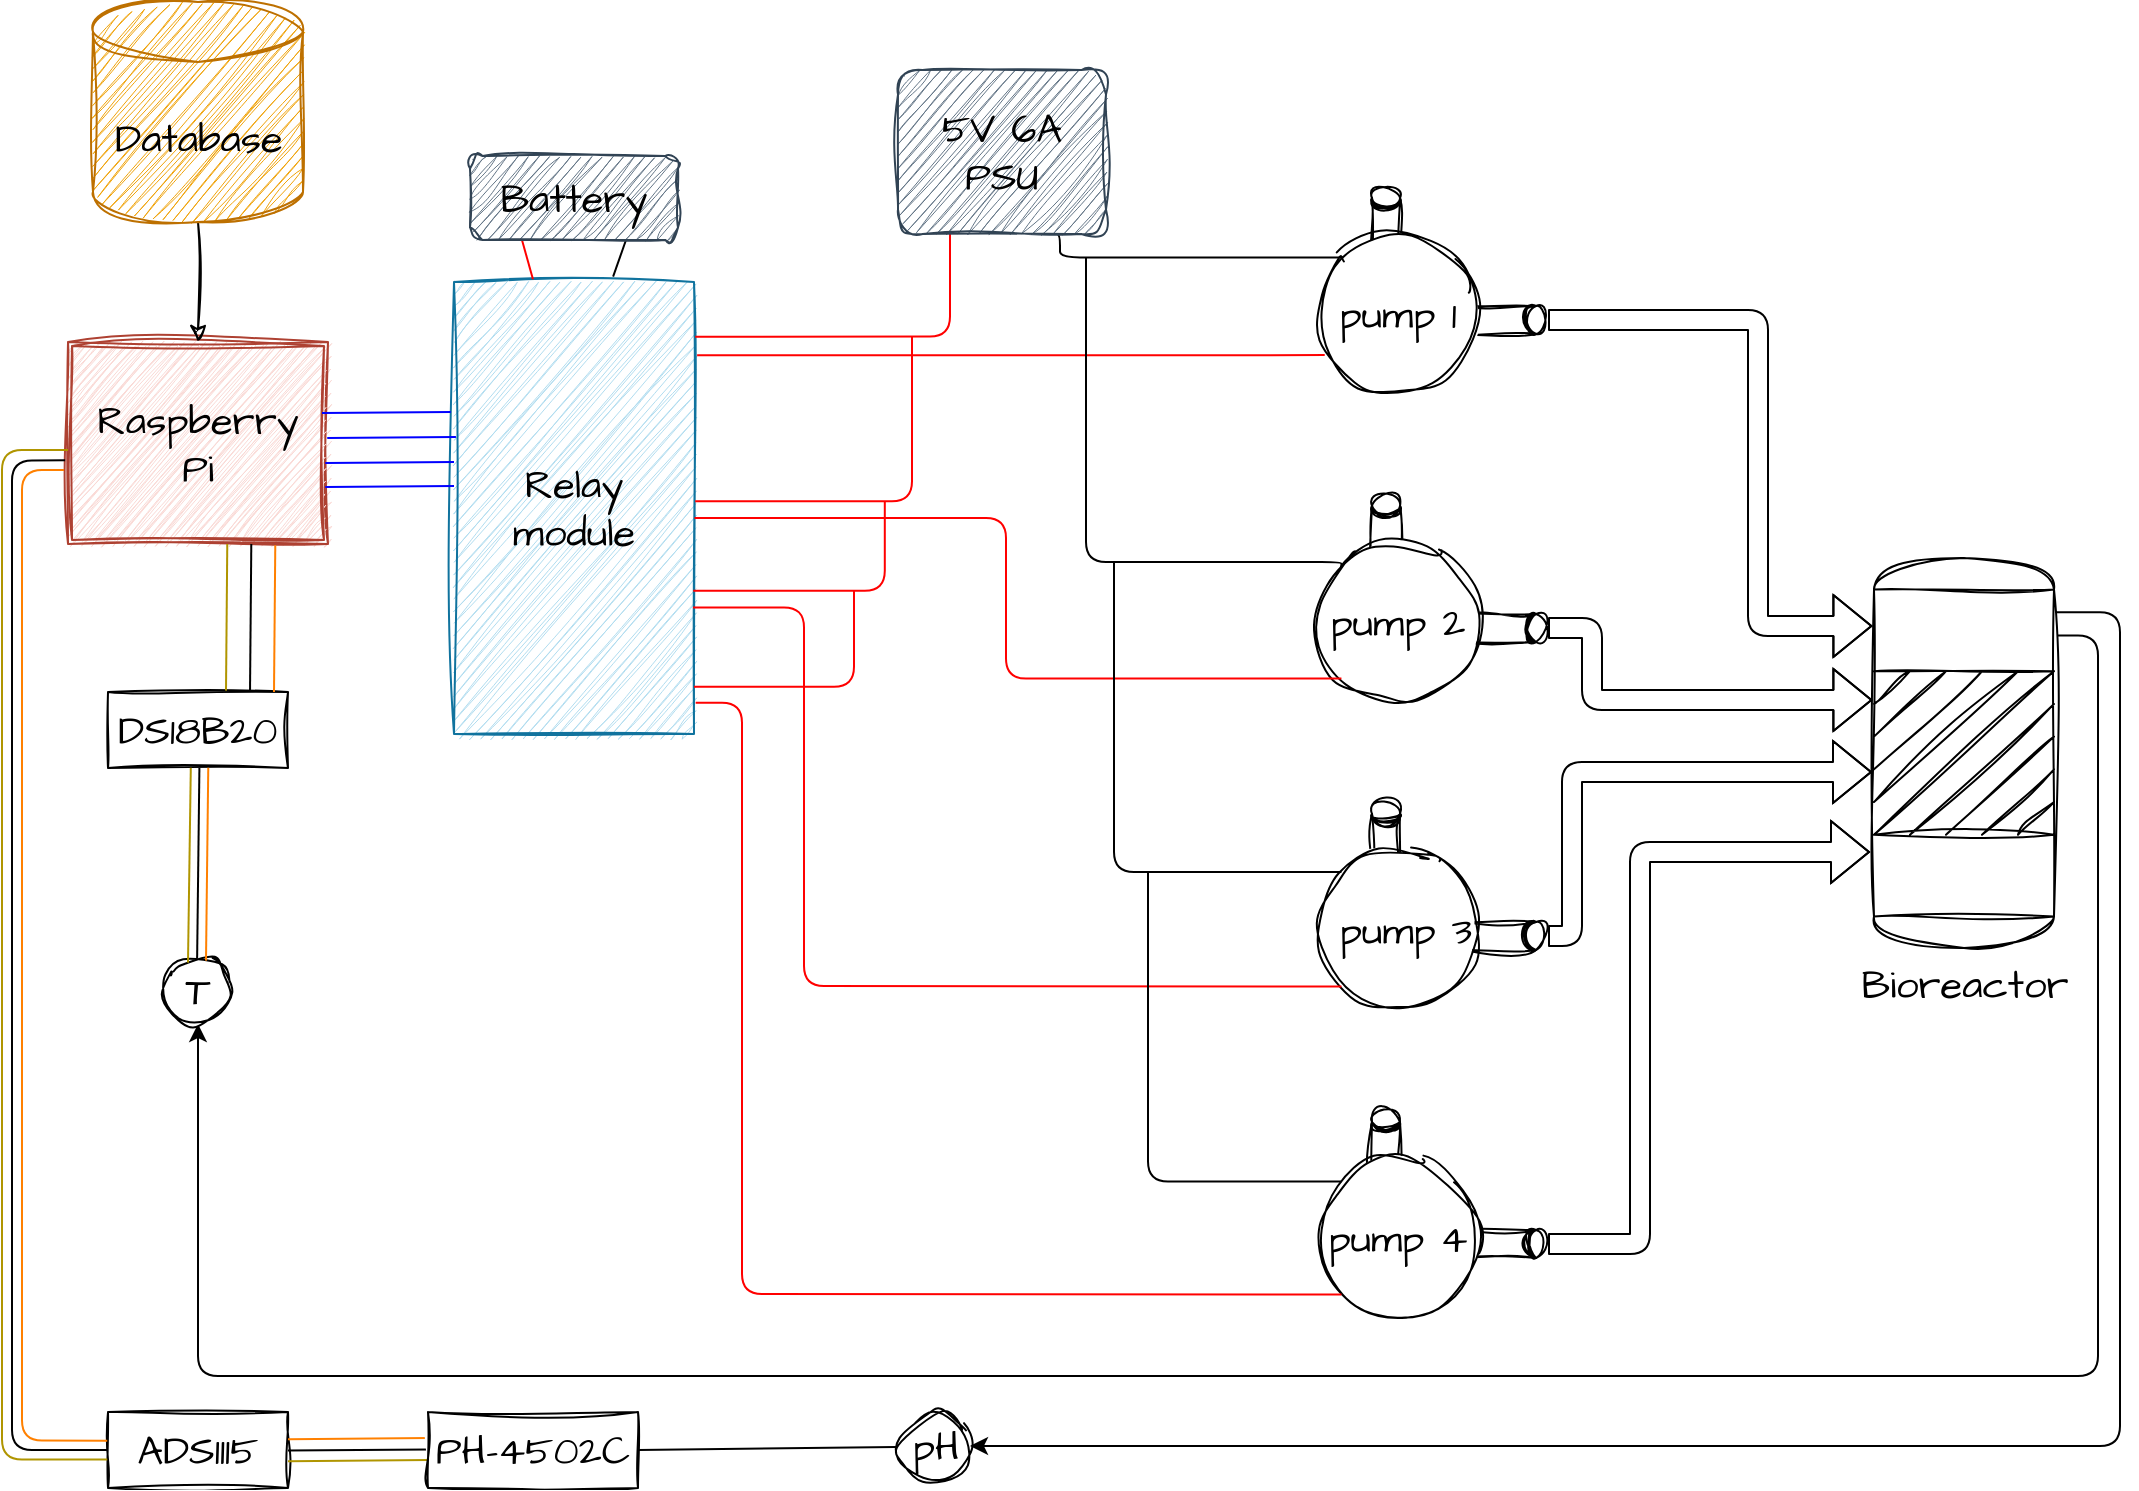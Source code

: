 <mxfile>
    <diagram id="8Ivfi7Xrlxy1uvxkMWFY" name="Page-1">
        <mxGraphModel dx="1310" dy="901" grid="0" gridSize="10" guides="1" tooltips="1" connect="1" arrows="1" fold="1" page="1" pageScale="1" pageWidth="1100" pageHeight="850" background="#ffffff" math="0" shadow="0">
            <root>
                <mxCell id="0"/>
                <mxCell id="1" parent="0"/>
                <mxCell id="34" value="" style="group" parent="1" vertex="1" connectable="0">
                    <mxGeometry x="675" y="142" width="115" height="566" as="geometry"/>
                </mxCell>
                <mxCell id="19" value="" style="group" parent="34" vertex="1" connectable="0">
                    <mxGeometry width="115" height="104" as="geometry"/>
                </mxCell>
                <mxCell id="17" value="" style="shape=datastore;whiteSpace=wrap;html=1;sketch=1;hachureGap=4;jiggle=2;curveFitting=1;strokeColor=#000000;fontFamily=Architects Daughter;fontSource=https%3A%2F%2Ffonts.googleapis.com%2Fcss%3Ffamily%3DArchitects%2BDaughter;fontSize=20;fontColor=#000000;fillColor=#FFFFFF;gradientColor=none;rotation=90;" parent="19" vertex="1">
                    <mxGeometry x="84" y="43" width="14" height="48" as="geometry"/>
                </mxCell>
                <mxCell id="18" value="" style="shape=datastore;whiteSpace=wrap;html=1;sketch=1;hachureGap=4;jiggle=2;curveFitting=1;strokeColor=#000000;fontFamily=Architects Daughter;fontSource=https%3A%2F%2Ffonts.googleapis.com%2Fcss%3Ffamily%3DArchitects%2BDaughter;fontSize=20;fontColor=#000000;fillColor=#FFFFFF;gradientColor=none;rotation=0;" parent="19" vertex="1">
                    <mxGeometry x="27" width="14" height="48" as="geometry"/>
                </mxCell>
                <mxCell id="15" value="pump 1" style="ellipse;whiteSpace=wrap;html=1;aspect=fixed;sketch=1;hachureGap=4;jiggle=2;curveFitting=1;strokeColor=#000000;fontFamily=Architects Daughter;fontSource=https%3A%2F%2Ffonts.googleapis.com%2Fcss%3Ffamily%3DArchitects%2BDaughter;fontSize=20;fontColor=#000000;fillColor=#FFFFFF;gradientColor=none;" parent="19" vertex="1">
                    <mxGeometry y="24" width="80" height="80" as="geometry"/>
                </mxCell>
                <mxCell id="20" value="" style="group" parent="34" vertex="1" connectable="0">
                    <mxGeometry y="462" width="115" height="104" as="geometry"/>
                </mxCell>
                <mxCell id="22" value="" style="shape=datastore;whiteSpace=wrap;html=1;sketch=1;hachureGap=4;jiggle=2;curveFitting=1;strokeColor=#000000;fontFamily=Architects Daughter;fontSource=https%3A%2F%2Ffonts.googleapis.com%2Fcss%3Ffamily%3DArchitects%2BDaughter;fontSize=20;fontColor=#000000;fillColor=#FFFFFF;gradientColor=none;rotation=90;" parent="20" vertex="1">
                    <mxGeometry x="84" y="43" width="14" height="48" as="geometry"/>
                </mxCell>
                <mxCell id="23" value="" style="shape=datastore;whiteSpace=wrap;html=1;sketch=1;hachureGap=4;jiggle=2;curveFitting=1;strokeColor=#000000;fontFamily=Architects Daughter;fontSource=https%3A%2F%2Ffonts.googleapis.com%2Fcss%3Ffamily%3DArchitects%2BDaughter;fontSize=20;fontColor=#000000;fillColor=#FFFFFF;gradientColor=none;rotation=0;" parent="20" vertex="1">
                    <mxGeometry x="27" width="14" height="48" as="geometry"/>
                </mxCell>
                <mxCell id="21" value="pump 4" style="ellipse;whiteSpace=wrap;html=1;aspect=fixed;sketch=1;hachureGap=4;jiggle=2;curveFitting=1;strokeColor=#000000;fontFamily=Architects Daughter;fontSource=https%3A%2F%2Ffonts.googleapis.com%2Fcss%3Ffamily%3DArchitects%2BDaughter;fontSize=20;fontColor=#000000;fillColor=#FFFFFF;gradientColor=none;" parent="20" vertex="1">
                    <mxGeometry y="24" width="80" height="80" as="geometry"/>
                </mxCell>
                <mxCell id="25" value="" style="group" parent="34" vertex="1" connectable="0">
                    <mxGeometry y="308" width="115" height="104" as="geometry"/>
                </mxCell>
                <mxCell id="33" style="edgeStyle=none;sketch=1;hachureGap=4;jiggle=2;curveFitting=1;html=1;exitX=0.5;exitY=1;exitDx=0;exitDy=0;strokeColor=#000000;fontFamily=Architects Daughter;fontSource=https%3A%2F%2Ffonts.googleapis.com%2Fcss%3Ffamily%3DArchitects%2BDaughter;fontSize=16;fontColor=#000000;" parent="25" source="27" target="26" edge="1">
                    <mxGeometry relative="1" as="geometry"/>
                </mxCell>
                <mxCell id="27" value="" style="shape=datastore;whiteSpace=wrap;html=1;sketch=1;hachureGap=4;jiggle=2;curveFitting=1;strokeColor=#000000;fontFamily=Architects Daughter;fontSource=https%3A%2F%2Ffonts.googleapis.com%2Fcss%3Ffamily%3DArchitects%2BDaughter;fontSize=20;fontColor=#000000;fillColor=#FFFFFF;gradientColor=none;rotation=90;" parent="25" vertex="1">
                    <mxGeometry x="84" y="43" width="14" height="48" as="geometry"/>
                </mxCell>
                <mxCell id="28" value="" style="shape=datastore;whiteSpace=wrap;html=1;sketch=1;hachureGap=4;jiggle=2;curveFitting=1;strokeColor=#000000;fontFamily=Architects Daughter;fontSource=https%3A%2F%2Ffonts.googleapis.com%2Fcss%3Ffamily%3DArchitects%2BDaughter;fontSize=20;fontColor=#000000;fillColor=#FFFFFF;gradientColor=none;rotation=0;" parent="25" vertex="1">
                    <mxGeometry x="27" width="14" height="48" as="geometry"/>
                </mxCell>
                <mxCell id="26" value="&amp;nbsp;pump 3" style="ellipse;whiteSpace=wrap;html=1;aspect=fixed;sketch=1;hachureGap=4;jiggle=2;curveFitting=1;strokeColor=#000000;fontFamily=Architects Daughter;fontSource=https%3A%2F%2Ffonts.googleapis.com%2Fcss%3Ffamily%3DArchitects%2BDaughter;fontSize=20;fontColor=#000000;fillColor=#FFFFFF;gradientColor=none;" parent="25" vertex="1">
                    <mxGeometry y="24" width="80" height="80" as="geometry"/>
                </mxCell>
                <mxCell id="29" value="" style="group;" parent="34" vertex="1" connectable="0">
                    <mxGeometry y="154" width="115" height="104" as="geometry"/>
                </mxCell>
                <mxCell id="31" value="" style="shape=datastore;whiteSpace=wrap;html=1;sketch=1;hachureGap=4;jiggle=2;curveFitting=1;strokeColor=#000000;fontFamily=Architects Daughter;fontSource=https%3A%2F%2Ffonts.googleapis.com%2Fcss%3Ffamily%3DArchitects%2BDaughter;fontSize=20;fontColor=#000000;fillColor=#FFFFFF;gradientColor=none;rotation=90;" parent="29" vertex="1">
                    <mxGeometry x="84" y="43" width="14" height="48" as="geometry"/>
                </mxCell>
                <mxCell id="32" value="" style="shape=datastore;whiteSpace=wrap;html=1;sketch=1;hachureGap=4;jiggle=2;curveFitting=1;strokeColor=#000000;fontFamily=Architects Daughter;fontSource=https%3A%2F%2Ffonts.googleapis.com%2Fcss%3Ffamily%3DArchitects%2BDaughter;fontSize=20;fontColor=#000000;fillColor=#FFFFFF;gradientColor=none;rotation=0;" parent="29" vertex="1">
                    <mxGeometry x="27" width="14" height="48" as="geometry"/>
                </mxCell>
                <mxCell id="30" value="pump 2" style="ellipse;whiteSpace=wrap;html=1;aspect=fixed;sketch=1;hachureGap=4;jiggle=2;curveFitting=1;strokeColor=#000000;fontFamily=Architects Daughter;fontSource=https%3A%2F%2Ffonts.googleapis.com%2Fcss%3Ffamily%3DArchitects%2BDaughter;fontSize=20;fontColor=#000000;fillColor=#FFFFFF;gradientColor=none;" parent="29" vertex="1">
                    <mxGeometry y="24" width="80" height="80" as="geometry"/>
                </mxCell>
                <mxCell id="2" value="&lt;font color=&quot;#000000&quot;&gt;Raspberry Pi&lt;/font&gt;" style="shape=ext;double=1;rounded=0;whiteSpace=wrap;html=1;hachureGap=4;fontFamily=Architects Daughter;fontSource=https%3A%2F%2Ffonts.googleapis.com%2Fcss%3Ffamily%3DArchitects%2BDaughter;fontSize=20;fillColor=#fad9d5;strokeColor=#ae4132;sketch=1;curveFitting=1;jiggle=2;" parent="1" vertex="1">
                    <mxGeometry x="50" y="220" width="130" height="101" as="geometry"/>
                </mxCell>
                <mxCell id="3" value="Bioreactor" style="shape=mxgraph.pid.vessels.reactor;html=1;pointerEvents=1;align=center;verticalLabelPosition=bottom;verticalAlign=top;dashed=0;hachureGap=4;strokeColor=#000000;fontFamily=Architects Daughter;fontSource=https%3A%2F%2Ffonts.googleapis.com%2Fcss%3Ffamily%3DArchitects%2BDaughter;fontSize=20;fontColor=#000000;fillColor=#FFFFFF;rounded=0;sketch=1;curveFitting=1;jiggle=2;gradientColor=none;" parent="1" vertex="1">
                    <mxGeometry x="953" y="328" width="90" height="195" as="geometry"/>
                </mxCell>
                <mxCell id="6" style="edgeStyle=none;hachureGap=4;html=1;exitX=0.5;exitY=1;exitDx=0;exitDy=0;exitPerimeter=0;entryX=0.5;entryY=0;entryDx=0;entryDy=0;fontFamily=Architects Daughter;fontSource=https%3A%2F%2Ffonts.googleapis.com%2Fcss%3Ffamily%3DArchitects%2BDaughter;fontSize=16;fontColor=#000000;strokeColor=#000000;rounded=0;sketch=1;curveFitting=1;jiggle=2;" parent="1" source="5" target="2" edge="1">
                    <mxGeometry relative="1" as="geometry"/>
                </mxCell>
                <mxCell id="5" value="Database" style="shape=cylinder3;whiteSpace=wrap;html=1;boundedLbl=1;backgroundOutline=1;size=15;hachureGap=4;fontFamily=Architects Daughter;fontSource=https%3A%2F%2Ffonts.googleapis.com%2Fcss%3Ffamily%3DArchitects%2BDaughter;fontSize=20;rounded=0;sketch=1;curveFitting=1;jiggle=2;fillColor=#f0a30a;fontColor=#000000;strokeColor=#BD7000;" parent="1" vertex="1">
                    <mxGeometry x="62.5" y="50" width="105" height="110" as="geometry"/>
                </mxCell>
                <mxCell id="7" value="&lt;font color=&quot;#000000&quot;&gt;Relay module&lt;/font&gt;" style="rounded=0;whiteSpace=wrap;html=1;sketch=1;hachureGap=4;jiggle=2;curveFitting=1;fontFamily=Architects Daughter;fontSource=https%3A%2F%2Ffonts.googleapis.com%2Fcss%3Ffamily%3DArchitects%2BDaughter;fontSize=20;fillColor=#b1ddf0;strokeColor=#10739e;" parent="1" vertex="1">
                    <mxGeometry x="243" y="190" width="120" height="226" as="geometry"/>
                </mxCell>
                <mxCell id="40" style="edgeStyle=orthogonalEdgeStyle;hachureGap=4;html=1;exitX=0.75;exitY=1;exitDx=0;exitDy=0;entryX=0;entryY=0;entryDx=0;entryDy=0;strokeColor=#000000;fontFamily=Architects Daughter;fontSource=https%3A%2F%2Ffonts.googleapis.com%2Fcss%3Ffamily%3DArchitects%2BDaughter;fontSize=16;fontColor=#000000;endArrow=none;endFill=0;" parent="1" source="37" target="15" edge="1">
                    <mxGeometry relative="1" as="geometry">
                        <Array as="points">
                            <mxPoint x="546" y="178"/>
                        </Array>
                    </mxGeometry>
                </mxCell>
                <mxCell id="43" style="edgeStyle=orthogonalEdgeStyle;sketch=0;hachureGap=4;jiggle=2;curveFitting=1;html=1;exitX=0.25;exitY=1;exitDx=0;exitDy=0;entryX=1.005;entryY=0.121;entryDx=0;entryDy=0;entryPerimeter=0;strokeColor=#FF0000;fontFamily=Architects Daughter;fontSource=https%3A%2F%2Ffonts.googleapis.com%2Fcss%3Ffamily%3DArchitects%2BDaughter;fontSize=16;fontColor=#000000;endArrow=none;endFill=0;" parent="1" source="37" target="7" edge="1">
                    <mxGeometry relative="1" as="geometry"/>
                </mxCell>
                <mxCell id="37" value="5V 6A PSU" style="rounded=1;whiteSpace=wrap;html=1;sketch=1;hachureGap=4;jiggle=2;curveFitting=1;strokeColor=#314354;fontFamily=Architects Daughter;fontSource=https%3A%2F%2Ffonts.googleapis.com%2Fcss%3Ffamily%3DArchitects%2BDaughter;fontSize=20;fontColor=#000000;fillColor=#647687;" parent="1" vertex="1">
                    <mxGeometry x="465" y="84" width="104" height="82" as="geometry"/>
                </mxCell>
                <mxCell id="44" style="sketch=0;hachureGap=4;jiggle=2;curveFitting=1;html=1;exitX=0.042;exitY=0.757;exitDx=0;exitDy=0;entryX=1.013;entryY=0.162;entryDx=0;entryDy=0;entryPerimeter=0;strokeColor=#FF0000;fontFamily=Architects Daughter;fontSource=https%3A%2F%2Ffonts.googleapis.com%2Fcss%3Ffamily%3DArchitects%2BDaughter;fontSize=16;fontColor=#000000;endArrow=none;endFill=0;exitPerimeter=0;" parent="1" source="15" target="7" edge="1">
                    <mxGeometry relative="1" as="geometry"/>
                </mxCell>
                <mxCell id="47" style="edgeStyle=orthogonalEdgeStyle;sketch=0;hachureGap=4;jiggle=2;curveFitting=1;html=1;entryX=0;entryY=0;entryDx=0;entryDy=0;strokeColor=#000000;fontFamily=Architects Daughter;fontSource=https%3A%2F%2Ffonts.googleapis.com%2Fcss%3Ffamily%3DArchitects%2BDaughter;fontSize=16;fontColor=#000000;endArrow=none;endFill=0;" parent="1" target="30" edge="1">
                    <mxGeometry relative="1" as="geometry">
                        <Array as="points">
                            <mxPoint x="559" y="330"/>
                            <mxPoint x="687" y="330"/>
                        </Array>
                        <mxPoint x="559" y="178" as="sourcePoint"/>
                    </mxGeometry>
                </mxCell>
                <mxCell id="48" style="edgeStyle=orthogonalEdgeStyle;sketch=0;hachureGap=4;jiggle=2;curveFitting=1;html=1;exitX=0;exitY=1;exitDx=0;exitDy=0;entryX=1.002;entryY=0.522;entryDx=0;entryDy=0;entryPerimeter=0;strokeColor=#FF0000;fontFamily=Architects Daughter;fontSource=https%3A%2F%2Ffonts.googleapis.com%2Fcss%3Ffamily%3DArchitects%2BDaughter;fontSize=16;fontColor=#000000;endArrow=none;endFill=0;" parent="1" source="30" target="7" edge="1">
                    <mxGeometry relative="1" as="geometry"/>
                </mxCell>
                <mxCell id="51" style="edgeStyle=orthogonalEdgeStyle;sketch=0;hachureGap=4;jiggle=2;curveFitting=1;html=1;entryX=0;entryY=0;entryDx=0;entryDy=0;strokeColor=#000000;fontFamily=Architects Daughter;fontSource=https%3A%2F%2Ffonts.googleapis.com%2Fcss%3Ffamily%3DArchitects%2BDaughter;fontSize=16;fontColor=#000000;endArrow=none;endFill=0;" parent="1" target="26" edge="1">
                    <mxGeometry relative="1" as="geometry">
                        <Array as="points">
                            <mxPoint x="573" y="485"/>
                            <mxPoint x="687" y="485"/>
                        </Array>
                        <mxPoint x="573" y="330" as="sourcePoint"/>
                    </mxGeometry>
                </mxCell>
                <mxCell id="52" style="edgeStyle=orthogonalEdgeStyle;sketch=0;hachureGap=4;jiggle=2;curveFitting=1;html=1;exitX=0;exitY=1;exitDx=0;exitDy=0;entryX=0.996;entryY=0.72;entryDx=0;entryDy=0;entryPerimeter=0;strokeColor=#FF0000;fontFamily=Architects Daughter;fontSource=https%3A%2F%2Ffonts.googleapis.com%2Fcss%3Ffamily%3DArchitects%2BDaughter;fontSize=16;fontColor=#000000;endArrow=none;endFill=0;" parent="1" source="26" target="7" edge="1">
                    <mxGeometry relative="1" as="geometry">
                        <Array as="points">
                            <mxPoint x="662" y="542"/>
                            <mxPoint x="418" y="542"/>
                            <mxPoint x="418" y="353"/>
                        </Array>
                    </mxGeometry>
                </mxCell>
                <mxCell id="54" style="edgeStyle=orthogonalEdgeStyle;sketch=0;hachureGap=4;jiggle=2;curveFitting=1;html=1;entryX=0;entryY=0;entryDx=0;entryDy=0;strokeColor=#000000;fontFamily=Architects Daughter;fontSource=https%3A%2F%2Ffonts.googleapis.com%2Fcss%3Ffamily%3DArchitects%2BDaughter;fontSize=16;fontColor=#000000;endArrow=none;endFill=0;" parent="1" target="21" edge="1">
                    <mxGeometry relative="1" as="geometry">
                        <mxPoint x="590" y="485" as="sourcePoint"/>
                        <Array as="points">
                            <mxPoint x="590" y="640"/>
                        </Array>
                    </mxGeometry>
                </mxCell>
                <mxCell id="55" style="edgeStyle=orthogonalEdgeStyle;sketch=0;hachureGap=4;jiggle=2;curveFitting=1;html=1;exitX=0;exitY=1;exitDx=0;exitDy=0;entryX=1.007;entryY=0.931;entryDx=0;entryDy=0;entryPerimeter=0;strokeColor=#FF0000;fontFamily=Architects Daughter;fontSource=https%3A%2F%2Ffonts.googleapis.com%2Fcss%3Ffamily%3DArchitects%2BDaughter;fontSize=16;fontColor=#000000;endArrow=none;endFill=0;" parent="1" source="21" target="7" edge="1">
                    <mxGeometry relative="1" as="geometry">
                        <Array as="points">
                            <mxPoint x="663" y="696"/>
                            <mxPoint x="387" y="696"/>
                            <mxPoint x="387" y="400"/>
                        </Array>
                    </mxGeometry>
                </mxCell>
                <mxCell id="58" style="sketch=0;hachureGap=4;jiggle=2;curveFitting=1;html=1;exitX=0.25;exitY=1;exitDx=0;exitDy=0;entryX=0.329;entryY=-0.006;entryDx=0;entryDy=0;entryPerimeter=0;strokeColor=#FF0000;fontFamily=Architects Daughter;fontSource=https%3A%2F%2Ffonts.googleapis.com%2Fcss%3Ffamily%3DArchitects%2BDaughter;fontSize=16;fontColor=#000000;endArrow=none;endFill=0;" parent="1" source="57" target="7" edge="1">
                    <mxGeometry relative="1" as="geometry"/>
                </mxCell>
                <mxCell id="59" style="edgeStyle=none;sketch=0;hachureGap=4;jiggle=2;curveFitting=1;html=1;exitX=0.75;exitY=1;exitDx=0;exitDy=0;entryX=0.663;entryY=-0.012;entryDx=0;entryDy=0;entryPerimeter=0;strokeColor=#000000;fontFamily=Architects Daughter;fontSource=https%3A%2F%2Ffonts.googleapis.com%2Fcss%3Ffamily%3DArchitects%2BDaughter;fontSize=16;fontColor=#000000;endArrow=none;endFill=0;" parent="1" source="57" target="7" edge="1">
                    <mxGeometry relative="1" as="geometry"/>
                </mxCell>
                <mxCell id="57" value="Battery" style="rounded=1;whiteSpace=wrap;html=1;sketch=1;hachureGap=4;jiggle=2;curveFitting=1;fontFamily=Architects Daughter;fontSource=https%3A%2F%2Ffonts.googleapis.com%2Fcss%3Ffamily%3DArchitects%2BDaughter;fontSize=20;fillColor=#647687;strokeColor=#314354;fontColor=#000000;" parent="1" vertex="1">
                    <mxGeometry x="251" y="127" width="104" height="42" as="geometry"/>
                </mxCell>
                <mxCell id="71" value="" style="endArrow=none;html=1;sketch=0;hachureGap=4;jiggle=2;curveFitting=1;strokeColor=#0000FF;fontFamily=Architects Daughter;fontSource=https%3A%2F%2Ffonts.googleapis.com%2Fcss%3Ffamily%3DArchitects%2BDaughter;fontSize=16;fontColor=#000000;exitX=0.997;exitY=0.475;exitDx=0;exitDy=0;exitPerimeter=0;entryX=0.008;entryY=0.343;entryDx=0;entryDy=0;entryPerimeter=0;" parent="1" source="2" target="7" edge="1">
                    <mxGeometry width="50" height="50" relative="1" as="geometry">
                        <mxPoint x="157" y="397" as="sourcePoint"/>
                        <mxPoint x="231" y="267" as="targetPoint"/>
                    </mxGeometry>
                </mxCell>
                <mxCell id="74" value="" style="endArrow=none;html=1;sketch=0;hachureGap=4;jiggle=2;curveFitting=1;strokeColor=#0000FF;fontFamily=Architects Daughter;fontSource=https%3A%2F%2Ffonts.googleapis.com%2Fcss%3Ffamily%3DArchitects%2BDaughter;fontSize=16;fontColor=#000000;exitX=0.997;exitY=0.475;exitDx=0;exitDy=0;exitPerimeter=0;entryX=0.008;entryY=0.343;entryDx=0;entryDy=0;entryPerimeter=0;" parent="1" edge="1">
                    <mxGeometry width="50" height="50" relative="1" as="geometry">
                        <mxPoint x="178.65" y="280.455" as="sourcePoint"/>
                        <mxPoint x="243.0" y="279.998" as="targetPoint"/>
                    </mxGeometry>
                </mxCell>
                <mxCell id="75" value="" style="endArrow=none;html=1;sketch=0;hachureGap=4;jiggle=2;curveFitting=1;strokeColor=#0000FF;fontFamily=Architects Daughter;fontSource=https%3A%2F%2Ffonts.googleapis.com%2Fcss%3Ffamily%3DArchitects%2BDaughter;fontSize=16;fontColor=#000000;exitX=0.997;exitY=0.475;exitDx=0;exitDy=0;exitPerimeter=0;entryX=0.008;entryY=0.343;entryDx=0;entryDy=0;entryPerimeter=0;" parent="1" edge="1">
                    <mxGeometry width="50" height="50" relative="1" as="geometry">
                        <mxPoint x="177.0" y="255.455" as="sourcePoint"/>
                        <mxPoint x="241.35" y="254.998" as="targetPoint"/>
                    </mxGeometry>
                </mxCell>
                <mxCell id="76" value="" style="endArrow=none;html=1;sketch=0;hachureGap=4;jiggle=2;curveFitting=1;strokeColor=#0000FF;fontFamily=Architects Daughter;fontSource=https%3A%2F%2Ffonts.googleapis.com%2Fcss%3Ffamily%3DArchitects%2BDaughter;fontSize=16;fontColor=#000000;exitX=0.997;exitY=0.475;exitDx=0;exitDy=0;exitPerimeter=0;entryX=0.008;entryY=0.343;entryDx=0;entryDy=0;entryPerimeter=0;" parent="1" edge="1">
                    <mxGeometry width="50" height="50" relative="1" as="geometry">
                        <mxPoint x="178.65" y="292.455" as="sourcePoint"/>
                        <mxPoint x="243.0" y="291.998" as="targetPoint"/>
                    </mxGeometry>
                </mxCell>
                <mxCell id="78" value="DS18B20" style="rounded=0;whiteSpace=wrap;html=1;hachureGap=4;strokeColor=#000000;strokeWidth=1;fontFamily=Architects Daughter;fontSource=https%3A%2F%2Ffonts.googleapis.com%2Fcss%3Ffamily%3DArchitects%2BDaughter;fontSize=20;fontColor=#000000;fillColor=#FFFFFF;gradientColor=none;sketch=1;curveFitting=1;jiggle=2;" parent="1" vertex="1">
                    <mxGeometry x="70" y="395" width="90" height="38" as="geometry"/>
                </mxCell>
                <mxCell id="79" value="" style="endArrow=none;html=1;sketch=0;hachureGap=4;jiggle=2;curveFitting=1;strokeColor=#000000;fontFamily=Architects Daughter;fontSource=https%3A%2F%2Ffonts.googleapis.com%2Fcss%3Ffamily%3DArchitects%2BDaughter;fontSize=16;fontColor=#000000;entryX=0.705;entryY=1;entryDx=0;entryDy=0;entryPerimeter=0;exitX=0.789;exitY=-0.018;exitDx=0;exitDy=0;exitPerimeter=0;" parent="1" source="78" target="2" edge="1">
                    <mxGeometry width="50" height="50" relative="1" as="geometry">
                        <mxPoint x="129" y="395" as="sourcePoint"/>
                        <mxPoint x="179" y="345" as="targetPoint"/>
                    </mxGeometry>
                </mxCell>
                <mxCell id="80" value="" style="endArrow=none;html=1;sketch=0;hachureGap=4;jiggle=2;curveFitting=1;strokeColor=#B09500;fontFamily=Architects Daughter;fontSource=https%3A%2F%2Ffonts.googleapis.com%2Fcss%3Ffamily%3DArchitects%2BDaughter;fontSize=16;fontColor=#000000;entryX=0.705;entryY=1;entryDx=0;entryDy=0;entryPerimeter=0;exitX=0.789;exitY=-0.018;exitDx=0;exitDy=0;exitPerimeter=0;fillColor=#e3c800;" parent="1" edge="1">
                    <mxGeometry width="50" height="50" relative="1" as="geometry">
                        <mxPoint x="129" y="394.316" as="sourcePoint"/>
                        <mxPoint x="129.64" y="321" as="targetPoint"/>
                    </mxGeometry>
                </mxCell>
                <mxCell id="81" value="" style="endArrow=none;html=1;sketch=0;hachureGap=4;jiggle=2;curveFitting=1;strokeColor=#FF8000;fontFamily=Architects Daughter;fontSource=https%3A%2F%2Ffonts.googleapis.com%2Fcss%3Ffamily%3DArchitects%2BDaughter;fontSize=16;fontColor=#000000;entryX=0.705;entryY=1;entryDx=0;entryDy=0;entryPerimeter=0;exitX=0.789;exitY=-0.018;exitDx=0;exitDy=0;exitPerimeter=0;" parent="1" edge="1">
                    <mxGeometry width="50" height="50" relative="1" as="geometry">
                        <mxPoint x="153" y="394.996" as="sourcePoint"/>
                        <mxPoint x="153.64" y="321.68" as="targetPoint"/>
                    </mxGeometry>
                </mxCell>
                <mxCell id="99" style="edgeStyle=orthogonalEdgeStyle;sketch=0;hachureGap=4;jiggle=2;curveFitting=1;html=1;exitX=0.5;exitY=1;exitDx=0;exitDy=0;strokeColor=#000000;fontFamily=Architects Daughter;fontSource=https%3A%2F%2Ffonts.googleapis.com%2Fcss%3Ffamily%3DArchitects%2BDaughter;fontSize=16;fontColor=#000000;endArrow=none;endFill=0;entryX=1.02;entryY=0.199;entryDx=0;entryDy=0;entryPerimeter=0;startArrow=classic;startFill=1;" parent="1" source="85" target="3" edge="1">
                    <mxGeometry relative="1" as="geometry">
                        <mxPoint x="952" y="486" as="targetPoint"/>
                        <Array as="points">
                            <mxPoint x="115" y="737"/>
                            <mxPoint x="1065" y="737"/>
                            <mxPoint x="1065" y="367"/>
                        </Array>
                    </mxGeometry>
                </mxCell>
                <mxCell id="85" value="T" style="ellipse;whiteSpace=wrap;html=1;aspect=fixed;sketch=1;hachureGap=4;jiggle=2;curveFitting=1;strokeColor=#000000;strokeWidth=1;fontFamily=Architects Daughter;fontSource=https%3A%2F%2Ffonts.googleapis.com%2Fcss%3Ffamily%3DArchitects%2BDaughter;fontSize=20;fontColor=#000000;fillColor=#FFFFFF;gradientColor=none;" parent="1" vertex="1">
                    <mxGeometry x="98" y="527" width="34" height="34" as="geometry"/>
                </mxCell>
                <mxCell id="86" value="" style="endArrow=none;html=1;sketch=0;hachureGap=4;jiggle=2;curveFitting=1;strokeColor=#B09500;fontFamily=Architects Daughter;fontSource=https%3A%2F%2Ffonts.googleapis.com%2Fcss%3Ffamily%3DArchitects%2BDaughter;fontSize=16;fontColor=#000000;entryX=0.46;entryY=0.996;entryDx=0;entryDy=0;entryPerimeter=0;exitX=0.789;exitY=-0.018;exitDx=0;exitDy=0;exitPerimeter=0;fillColor=#e3c800;" parent="1" target="78" edge="1">
                    <mxGeometry width="50" height="50" relative="1" as="geometry">
                        <mxPoint x="110" y="530.316" as="sourcePoint"/>
                        <mxPoint x="110.64" y="457" as="targetPoint"/>
                    </mxGeometry>
                </mxCell>
                <mxCell id="88" value="" style="endArrow=none;html=1;sketch=0;hachureGap=4;jiggle=2;curveFitting=1;strokeColor=#FF8000;fontFamily=Architects Daughter;fontSource=https%3A%2F%2Ffonts.googleapis.com%2Fcss%3Ffamily%3DArchitects%2BDaughter;fontSize=16;fontColor=#000000;entryX=0.557;entryY=0.998;entryDx=0;entryDy=0;entryPerimeter=0;exitX=0.789;exitY=-0.018;exitDx=0;exitDy=0;exitPerimeter=0;" parent="1" target="78" edge="1">
                    <mxGeometry width="50" height="50" relative="1" as="geometry">
                        <mxPoint x="119" y="529.316" as="sourcePoint"/>
                        <mxPoint x="119.64" y="456" as="targetPoint"/>
                    </mxGeometry>
                </mxCell>
                <mxCell id="89" value="" style="endArrow=none;html=1;sketch=0;hachureGap=4;jiggle=2;curveFitting=1;strokeColor=#000000;fontFamily=Architects Daughter;fontSource=https%3A%2F%2Ffonts.googleapis.com%2Fcss%3Ffamily%3DArchitects%2BDaughter;fontSize=16;fontColor=#000000;entryX=0.46;entryY=0.996;entryDx=0;entryDy=0;entryPerimeter=0;exitX=0.487;exitY=0.038;exitDx=0;exitDy=0;exitPerimeter=0;" parent="1" source="85" edge="1">
                    <mxGeometry width="50" height="50" relative="1" as="geometry">
                        <mxPoint x="114.3" y="530.466" as="sourcePoint"/>
                        <mxPoint x="115.7" y="432.998" as="targetPoint"/>
                    </mxGeometry>
                </mxCell>
                <mxCell id="92" value="ADS1115" style="rounded=0;whiteSpace=wrap;html=1;hachureGap=4;strokeColor=#000000;strokeWidth=1;fontFamily=Architects Daughter;fontSource=https%3A%2F%2Ffonts.googleapis.com%2Fcss%3Ffamily%3DArchitects%2BDaughter;fontSize=20;fontColor=#000000;fillColor=#FFFFFF;gradientColor=none;sketch=1;curveFitting=1;jiggle=2;" parent="1" vertex="1">
                    <mxGeometry x="70" y="755" width="90" height="38" as="geometry"/>
                </mxCell>
                <mxCell id="93" value="" style="endArrow=none;html=1;sketch=0;hachureGap=4;jiggle=2;curveFitting=1;strokeColor=#000000;fontFamily=Architects Daughter;fontSource=https%3A%2F%2Ffonts.googleapis.com%2Fcss%3Ffamily%3DArchitects%2BDaughter;fontSize=16;fontColor=#000000;edgeStyle=orthogonalEdgeStyle;exitX=0;exitY=0.5;exitDx=0;exitDy=0;entryX=-0.011;entryY=0.586;entryDx=0;entryDy=0;entryPerimeter=0;" parent="1" source="92" target="2" edge="1">
                    <mxGeometry width="50" height="50" relative="1" as="geometry">
                        <mxPoint x="105" y="710" as="sourcePoint"/>
                        <mxPoint x="49" y="270" as="targetPoint"/>
                        <Array as="points">
                            <mxPoint x="22" y="774"/>
                            <mxPoint x="22" y="279"/>
                        </Array>
                    </mxGeometry>
                </mxCell>
                <mxCell id="94" value="" style="endArrow=none;html=1;sketch=0;hachureGap=4;jiggle=2;curveFitting=1;strokeColor=#FF8000;fontFamily=Architects Daughter;fontSource=https%3A%2F%2Ffonts.googleapis.com%2Fcss%3Ffamily%3DArchitects%2BDaughter;fontSize=16;fontColor=#000000;edgeStyle=orthogonalEdgeStyle;exitX=-0.004;exitY=0.377;exitDx=0;exitDy=0;exitPerimeter=0;" parent="1" source="92" edge="1">
                    <mxGeometry width="50" height="50" relative="1" as="geometry">
                        <mxPoint x="74" y="777.0" as="sourcePoint"/>
                        <mxPoint x="48" y="284" as="targetPoint"/>
                        <Array as="points">
                            <mxPoint x="27" y="769"/>
                            <mxPoint x="27" y="284"/>
                            <mxPoint x="48" y="284"/>
                        </Array>
                    </mxGeometry>
                </mxCell>
                <mxCell id="95" value="" style="endArrow=none;html=1;sketch=0;hachureGap=4;jiggle=2;curveFitting=1;strokeColor=#B09500;fontFamily=Architects Daughter;fontSource=https%3A%2F%2Ffonts.googleapis.com%2Fcss%3Ffamily%3DArchitects%2BDaughter;fontSize=16;fontColor=#000000;edgeStyle=orthogonalEdgeStyle;exitX=-0.004;exitY=0.624;exitDx=0;exitDy=0;exitPerimeter=0;fillColor=#e3c800;" parent="1" source="92" target="2" edge="1">
                    <mxGeometry width="50" height="50" relative="1" as="geometry">
                        <mxPoint x="62.5" y="783" as="sourcePoint"/>
                        <mxPoint x="41.5" y="279" as="targetPoint"/>
                        <Array as="points">
                            <mxPoint x="17" y="779"/>
                            <mxPoint x="17" y="274"/>
                        </Array>
                    </mxGeometry>
                </mxCell>
                <mxCell id="98" style="edgeStyle=orthogonalEdgeStyle;sketch=0;hachureGap=4;jiggle=2;curveFitting=1;html=1;exitX=1;exitY=0.5;exitDx=0;exitDy=0;entryX=1.016;entryY=0.139;entryDx=0;entryDy=0;entryPerimeter=0;strokeColor=#000000;fontFamily=Architects Daughter;fontSource=https%3A%2F%2Ffonts.googleapis.com%2Fcss%3Ffamily%3DArchitects%2BDaughter;fontSize=16;fontColor=#000000;endArrow=none;endFill=0;startArrow=classic;startFill=1;" parent="1" source="97" target="3" edge="1">
                    <mxGeometry relative="1" as="geometry">
                        <Array as="points">
                            <mxPoint x="1076" y="772"/>
                            <mxPoint x="1076" y="355"/>
                        </Array>
                    </mxGeometry>
                </mxCell>
                <mxCell id="97" value="pH" style="ellipse;whiteSpace=wrap;html=1;aspect=fixed;sketch=1;hachureGap=4;jiggle=2;curveFitting=1;strokeColor=#000000;strokeWidth=1;fontFamily=Architects Daughter;fontSource=https%3A%2F%2Ffonts.googleapis.com%2Fcss%3Ffamily%3DArchitects%2BDaughter;fontSize=20;fontColor=#000000;fillColor=#FFFFFF;gradientColor=none;" parent="1" vertex="1">
                    <mxGeometry x="467" y="755" width="34" height="34" as="geometry"/>
                </mxCell>
                <mxCell id="101" style="edgeStyle=orthogonalEdgeStyle;sketch=0;hachureGap=4;jiggle=2;curveFitting=1;html=1;exitX=0.5;exitY=0;exitDx=0;exitDy=0;strokeColor=#000000;fontFamily=Architects Daughter;fontSource=https%3A%2F%2Ffonts.googleapis.com%2Fcss%3Ffamily%3DArchitects%2BDaughter;fontSize=16;fontColor=#000000;endArrow=classic;endFill=1;shape=flexArrow;" parent="1" source="27" edge="1">
                    <mxGeometry relative="1" as="geometry">
                        <Array as="points">
                            <mxPoint x="802" y="517"/>
                            <mxPoint x="802" y="435"/>
                        </Array>
                        <mxPoint x="952" y="435" as="targetPoint"/>
                    </mxGeometry>
                </mxCell>
                <mxCell id="106" value="" style="endArrow=none;html=1;hachureGap=4;strokeColor=#000000;fontFamily=Architects Daughter;fontSource=https%3A%2F%2Ffonts.googleapis.com%2Fcss%3Ffamily%3DArchitects%2BDaughter;fontSize=16;fontColor=#FF0000;exitX=0.999;exitY=0.711;exitDx=0;exitDy=0;exitPerimeter=0;entryX=0.009;entryY=0.777;entryDx=0;entryDy=0;entryPerimeter=0;fillColor=#e3c800;" parent="1" edge="1">
                    <mxGeometry width="50" height="50" relative="1" as="geometry">
                        <mxPoint x="160.0" y="774.298" as="sourcePoint"/>
                        <mxPoint x="230.396" y="773.698" as="targetPoint"/>
                    </mxGeometry>
                </mxCell>
                <mxCell id="107" value="" style="endArrow=none;html=1;hachureGap=4;strokeColor=#FF8000;fontFamily=Architects Daughter;fontSource=https%3A%2F%2Ffonts.googleapis.com%2Fcss%3Ffamily%3DArchitects%2BDaughter;fontSize=16;fontColor=#FF0000;exitX=0.999;exitY=0.711;exitDx=0;exitDy=0;exitPerimeter=0;entryX=0.009;entryY=0.777;entryDx=0;entryDy=0;entryPerimeter=0;fillColor=#e51400;" parent="1" edge="1">
                    <mxGeometry width="50" height="50" relative="1" as="geometry">
                        <mxPoint x="160" y="768.598" as="sourcePoint"/>
                        <mxPoint x="230.396" y="767.998" as="targetPoint"/>
                    </mxGeometry>
                </mxCell>
                <mxCell id="108" value="" style="endArrow=none;html=1;hachureGap=4;strokeColor=#B09500;fontFamily=Architects Daughter;fontSource=https%3A%2F%2Ffonts.googleapis.com%2Fcss%3Ffamily%3DArchitects%2BDaughter;fontSize=16;fontColor=#FF0000;exitX=0.999;exitY=0.711;exitDx=0;exitDy=0;exitPerimeter=0;entryX=0.009;entryY=0.777;entryDx=0;entryDy=0;entryPerimeter=0;fillColor=#e3c800;" parent="1" edge="1">
                    <mxGeometry width="50" height="50" relative="1" as="geometry">
                        <mxPoint x="160" y="779.598" as="sourcePoint"/>
                        <mxPoint x="230.396" y="778.998" as="targetPoint"/>
                    </mxGeometry>
                </mxCell>
                <mxCell id="109" value="PH-4502C" style="rounded=0;whiteSpace=wrap;html=1;hachureGap=4;strokeColor=#000000;strokeWidth=1;fontFamily=Architects Daughter;fontSource=https%3A%2F%2Ffonts.googleapis.com%2Fcss%3Ffamily%3DArchitects%2BDaughter;fontSize=20;fontColor=#000000;fillColor=#FFFFFF;gradientColor=none;sketch=1;curveFitting=1;jiggle=2;" parent="1" vertex="1">
                    <mxGeometry x="230" y="755" width="105" height="38" as="geometry"/>
                </mxCell>
                <mxCell id="110" value="" style="endArrow=none;html=1;sketch=0;hachureGap=4;jiggle=2;curveFitting=1;fontFamily=Architects Daughter;fontSource=https%3A%2F%2Ffonts.googleapis.com%2Fcss%3Ffamily%3DArchitects%2BDaughter;fontSize=16;fontColor=#FF0000;exitX=1;exitY=0.5;exitDx=0;exitDy=0;entryX=-0.085;entryY=0.513;entryDx=0;entryDy=0;entryPerimeter=0;strokeColor=#000000;" parent="1" source="109" target="97" edge="1">
                    <mxGeometry width="50" height="50" relative="1" as="geometry">
                        <mxPoint x="369" y="815" as="sourcePoint"/>
                        <mxPoint x="419" y="765" as="targetPoint"/>
                    </mxGeometry>
                </mxCell>
                <mxCell id="111" style="edgeStyle=orthogonalEdgeStyle;sketch=0;hachureGap=4;jiggle=2;curveFitting=1;html=1;exitX=0.5;exitY=0;exitDx=0;exitDy=0;strokeColor=#000000;fontFamily=Architects Daughter;fontSource=https%3A%2F%2Ffonts.googleapis.com%2Fcss%3Ffamily%3DArchitects%2BDaughter;fontSize=16;fontColor=#FF0000;shape=flexArrow;entryX=-0.009;entryY=0.364;entryDx=0;entryDy=0;entryPerimeter=0;" parent="1" source="31" target="3" edge="1">
                    <mxGeometry relative="1" as="geometry">
                        <mxPoint x="950" y="399" as="targetPoint"/>
                        <Array as="points">
                            <mxPoint x="812" y="363"/>
                            <mxPoint x="812" y="399"/>
                        </Array>
                    </mxGeometry>
                </mxCell>
                <mxCell id="112" style="edgeStyle=orthogonalEdgeStyle;sketch=0;hachureGap=4;jiggle=2;curveFitting=1;html=1;exitX=0.5;exitY=0;exitDx=0;exitDy=0;strokeColor=#000000;fontFamily=Architects Daughter;fontSource=https%3A%2F%2Ffonts.googleapis.com%2Fcss%3Ffamily%3DArchitects%2BDaughter;fontSize=16;fontColor=#FF0000;endArrow=classic;endFill=1;shape=flexArrow;" parent="1" source="22" edge="1">
                    <mxGeometry relative="1" as="geometry">
                        <mxPoint x="951" y="475" as="targetPoint"/>
                        <Array as="points">
                            <mxPoint x="836" y="671"/>
                            <mxPoint x="836" y="475"/>
                        </Array>
                    </mxGeometry>
                </mxCell>
                <mxCell id="113" style="edgeStyle=orthogonalEdgeStyle;sketch=0;hachureGap=4;jiggle=2;curveFitting=1;html=1;exitX=0.5;exitY=0;exitDx=0;exitDy=0;entryX=-0.009;entryY=0.172;entryDx=0;entryDy=0;entryPerimeter=0;strokeColor=#000000;fontFamily=Architects Daughter;fontSource=https%3A%2F%2Ffonts.googleapis.com%2Fcss%3Ffamily%3DArchitects%2BDaughter;fontSize=16;fontColor=#FF0000;endArrow=classic;endFill=1;shape=flexArrow;" parent="1" source="17" target="3" edge="1">
                    <mxGeometry relative="1" as="geometry">
                        <Array as="points">
                            <mxPoint x="895" y="209"/>
                            <mxPoint x="895" y="362"/>
                            <mxPoint x="952" y="362"/>
                        </Array>
                    </mxGeometry>
                </mxCell>
                <mxCell id="114" style="edgeStyle=orthogonalEdgeStyle;sketch=0;hachureGap=4;jiggle=2;curveFitting=1;html=1;exitX=1.005;exitY=0.485;exitDx=0;exitDy=0;strokeColor=#FF0000;fontFamily=Architects Daughter;fontSource=https%3A%2F%2Ffonts.googleapis.com%2Fcss%3Ffamily%3DArchitects%2BDaughter;fontSize=16;fontColor=#000000;endArrow=none;endFill=0;exitPerimeter=0;" edge="1" parent="1" source="7">
                    <mxGeometry relative="1" as="geometry">
                        <mxPoint x="696.716" y="398.284" as="sourcePoint"/>
                        <mxPoint x="472" y="217" as="targetPoint"/>
                        <Array as="points">
                            <mxPoint x="472" y="300"/>
                            <mxPoint x="472" y="217"/>
                        </Array>
                    </mxGeometry>
                </mxCell>
                <mxCell id="115" style="edgeStyle=orthogonalEdgeStyle;sketch=0;hachureGap=4;jiggle=2;curveFitting=1;html=1;exitX=0.997;exitY=0.683;exitDx=0;exitDy=0;strokeColor=#FF0000;fontFamily=Architects Daughter;fontSource=https%3A%2F%2Ffonts.googleapis.com%2Fcss%3Ffamily%3DArchitects%2BDaughter;fontSize=16;fontColor=#000000;endArrow=none;endFill=0;exitPerimeter=0;" edge="1" parent="1" source="7">
                    <mxGeometry relative="1" as="geometry">
                        <mxPoint x="346" y="382.61" as="sourcePoint"/>
                        <mxPoint x="458.4" y="300" as="targetPoint"/>
                        <Array as="points">
                            <mxPoint x="458" y="344"/>
                        </Array>
                    </mxGeometry>
                </mxCell>
                <mxCell id="116" style="edgeStyle=orthogonalEdgeStyle;sketch=0;hachureGap=4;jiggle=2;curveFitting=1;html=1;exitX=0.997;exitY=0.683;exitDx=0;exitDy=0;strokeColor=#FF0000;fontFamily=Architects Daughter;fontSource=https%3A%2F%2Ffonts.googleapis.com%2Fcss%3Ffamily%3DArchitects%2BDaughter;fontSize=16;fontColor=#000000;endArrow=none;endFill=0;exitPerimeter=0;" edge="1" parent="1">
                    <mxGeometry relative="1" as="geometry">
                        <mxPoint x="363.0" y="392.358" as="sourcePoint"/>
                        <mxPoint x="443" y="344" as="targetPoint"/>
                        <Array as="points">
                            <mxPoint x="443" y="392"/>
                        </Array>
                    </mxGeometry>
                </mxCell>
            </root>
        </mxGraphModel>
    </diagram>
</mxfile>